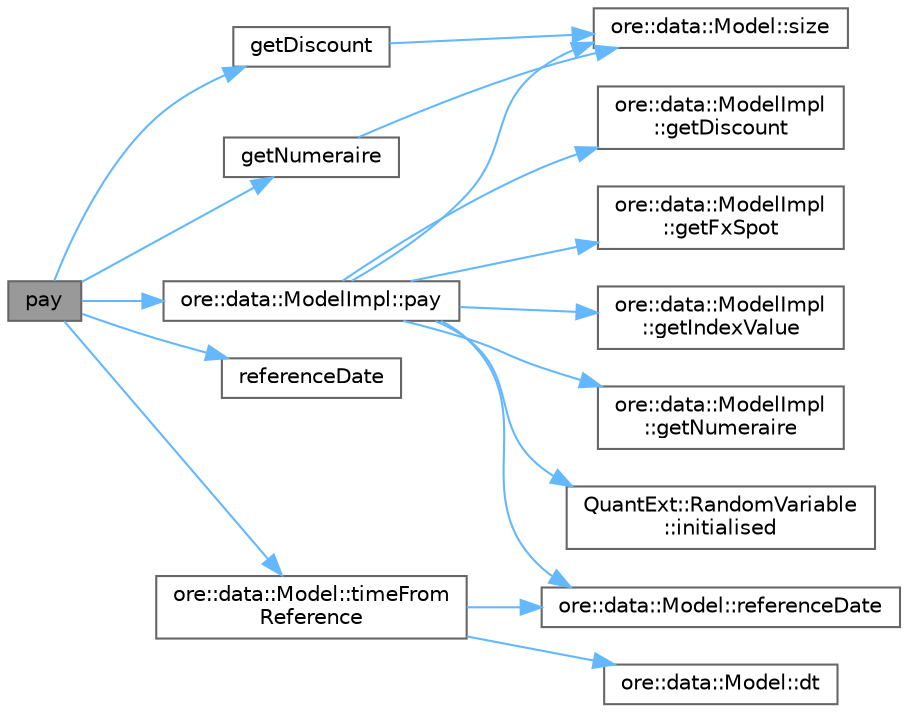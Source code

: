 digraph "pay"
{
 // INTERACTIVE_SVG=YES
 // LATEX_PDF_SIZE
  bgcolor="transparent";
  edge [fontname=Helvetica,fontsize=10,labelfontname=Helvetica,labelfontsize=10];
  node [fontname=Helvetica,fontsize=10,shape=box,height=0.2,width=0.4];
  rankdir="LR";
  Node1 [label="pay",height=0.2,width=0.4,color="gray40", fillcolor="grey60", style="filled", fontcolor="black",tooltip=" "];
  Node1 -> Node2 [color="steelblue1",style="solid"];
  Node2 [label="getDiscount",height=0.2,width=0.4,color="grey40", fillcolor="white", style="filled",URL="$classore_1_1data_1_1_fd_black_scholes_base.html#abb84774b08d6924094481e3ed5821a8d",tooltip=" "];
  Node2 -> Node3 [color="steelblue1",style="solid"];
  Node3 [label="ore::data::Model::size",height=0.2,width=0.4,color="grey40", fillcolor="white", style="filled",URL="$classore_1_1data_1_1_model.html#a9edcd102946c4e3bd0bcdba2fc64e397",tooltip=" "];
  Node1 -> Node4 [color="steelblue1",style="solid"];
  Node4 [label="getNumeraire",height=0.2,width=0.4,color="grey40", fillcolor="white", style="filled",URL="$classore_1_1data_1_1_fd_black_scholes_base.html#a698c2421ff0b896c0388b6d6477cd7b6",tooltip=" "];
  Node4 -> Node3 [color="steelblue1",style="solid"];
  Node1 -> Node5 [color="steelblue1",style="solid"];
  Node5 [label="ore::data::ModelImpl::pay",height=0.2,width=0.4,color="grey40", fillcolor="white", style="filled",URL="$classore_1_1data_1_1_model_impl.html#ab648089ec0ba2f1040ed8da9885ec6a3",tooltip=" "];
  Node5 -> Node6 [color="steelblue1",style="solid"];
  Node6 [label="ore::data::ModelImpl\l::getDiscount",height=0.2,width=0.4,color="grey40", fillcolor="white", style="filled",URL="$classore_1_1data_1_1_model_impl.html#a7a986ced76fdd726c3617f36d741a131",tooltip=" "];
  Node5 -> Node7 [color="steelblue1",style="solid"];
  Node7 [label="ore::data::ModelImpl\l::getFxSpot",height=0.2,width=0.4,color="grey40", fillcolor="white", style="filled",URL="$classore_1_1data_1_1_model_impl.html#a795b2380a1d3c499d63cfde21ec10531",tooltip=" "];
  Node5 -> Node8 [color="steelblue1",style="solid"];
  Node8 [label="ore::data::ModelImpl\l::getIndexValue",height=0.2,width=0.4,color="grey40", fillcolor="white", style="filled",URL="$classore_1_1data_1_1_model_impl.html#ab59061d75ad41f5cfb70c6992e532868",tooltip=" "];
  Node5 -> Node9 [color="steelblue1",style="solid"];
  Node9 [label="ore::data::ModelImpl\l::getNumeraire",height=0.2,width=0.4,color="grey40", fillcolor="white", style="filled",URL="$classore_1_1data_1_1_model_impl.html#ace0fcc2b07a3858bf1f95247a698e31e",tooltip=" "];
  Node5 -> Node10 [color="steelblue1",style="solid"];
  Node10 [label="QuantExt::RandomVariable\l::initialised",height=0.2,width=0.4,color="grey40", fillcolor="white", style="filled",URL="C:/dev/ORE/documentation/QuantExt/doc/quantext.tag$struct_quant_ext_1_1_random_variable.html#adaeda39d7b8cc716a40c4da65b00ba77",tooltip=" "];
  Node5 -> Node11 [color="steelblue1",style="solid"];
  Node11 [label="ore::data::Model::referenceDate",height=0.2,width=0.4,color="grey40", fillcolor="white", style="filled",URL="$classore_1_1data_1_1_model.html#a06843bb9dcd2cb5e4ef8185cc5fe57c9",tooltip=" "];
  Node5 -> Node3 [color="steelblue1",style="solid"];
  Node1 -> Node12 [color="steelblue1",style="solid"];
  Node12 [label="referenceDate",height=0.2,width=0.4,color="grey40", fillcolor="white", style="filled",URL="$classore_1_1data_1_1_fd_black_scholes_base.html#a5ce8b0af276b7c06ab424e688ae2d318",tooltip=" "];
  Node1 -> Node13 [color="steelblue1",style="solid"];
  Node13 [label="ore::data::Model::timeFrom\lReference",height=0.2,width=0.4,color="grey40", fillcolor="white", style="filled",URL="$classore_1_1data_1_1_model.html#a6fead1da49affdddae755f95d693c4f3",tooltip=" "];
  Node13 -> Node14 [color="steelblue1",style="solid"];
  Node14 [label="ore::data::Model::dt",height=0.2,width=0.4,color="grey40", fillcolor="white", style="filled",URL="$classore_1_1data_1_1_model.html#a03ae29747e458dc27b32188899fdbf7a",tooltip=" "];
  Node13 -> Node11 [color="steelblue1",style="solid"];
}
